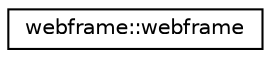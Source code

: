 digraph "Graphical Class Hierarchy"
{
 // LATEX_PDF_SIZE
  edge [fontname="Helvetica",fontsize="10",labelfontname="Helvetica",labelfontsize="10"];
  node [fontname="Helvetica",fontsize="10",shape=record];
  rankdir="LR";
  Node0 [label="webframe::webframe",height=0.2,width=0.4,color="black", fillcolor="white", style="filled",URL="$d4/d2c/classwebframe_1_1webframe.html",tooltip=" "];
}
